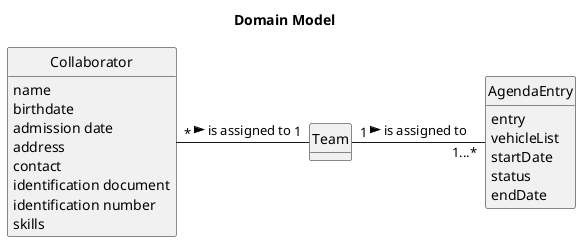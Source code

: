 @startuml

'left to right direction

title Domain Model

hide methods
hide circle



class Collaborator {
    name
    birthdate
    admission date
    address
    contact
    identification document
    identification number
    skills
}

class Team {

}

class AgendaEntry{
    entry
    vehicleList
    startDate
    status
    endDate
}

Collaborator "*" - "1" Team  : is assigned to >
Team "1" - "1...*" AgendaEntry : is assigned to >

@enduml